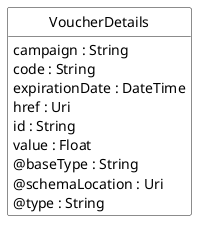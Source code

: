 @startuml
hide circle
hide methods
hide stereotype
show <<Enumeration>> stereotype
skinparam class {
   BackgroundColor<<Enumeration>> #E6F5F7
   BackgroundColor<<Ref>> #FFFFE0
   BackgroundColor<<Pivot>> #FFFFFFF
   BackgroundColor<<SimpleType>> #E2F0DA
   BackgroundColor #FCF2E3
}

class VoucherDetails <<Pivot>> {
    campaign : String
    code : String
    expirationDate : DateTime
    href : Uri
    id : String
    value : Float
    @baseType : String
    @schemaLocation : Uri
    @type : String
}


@enduml